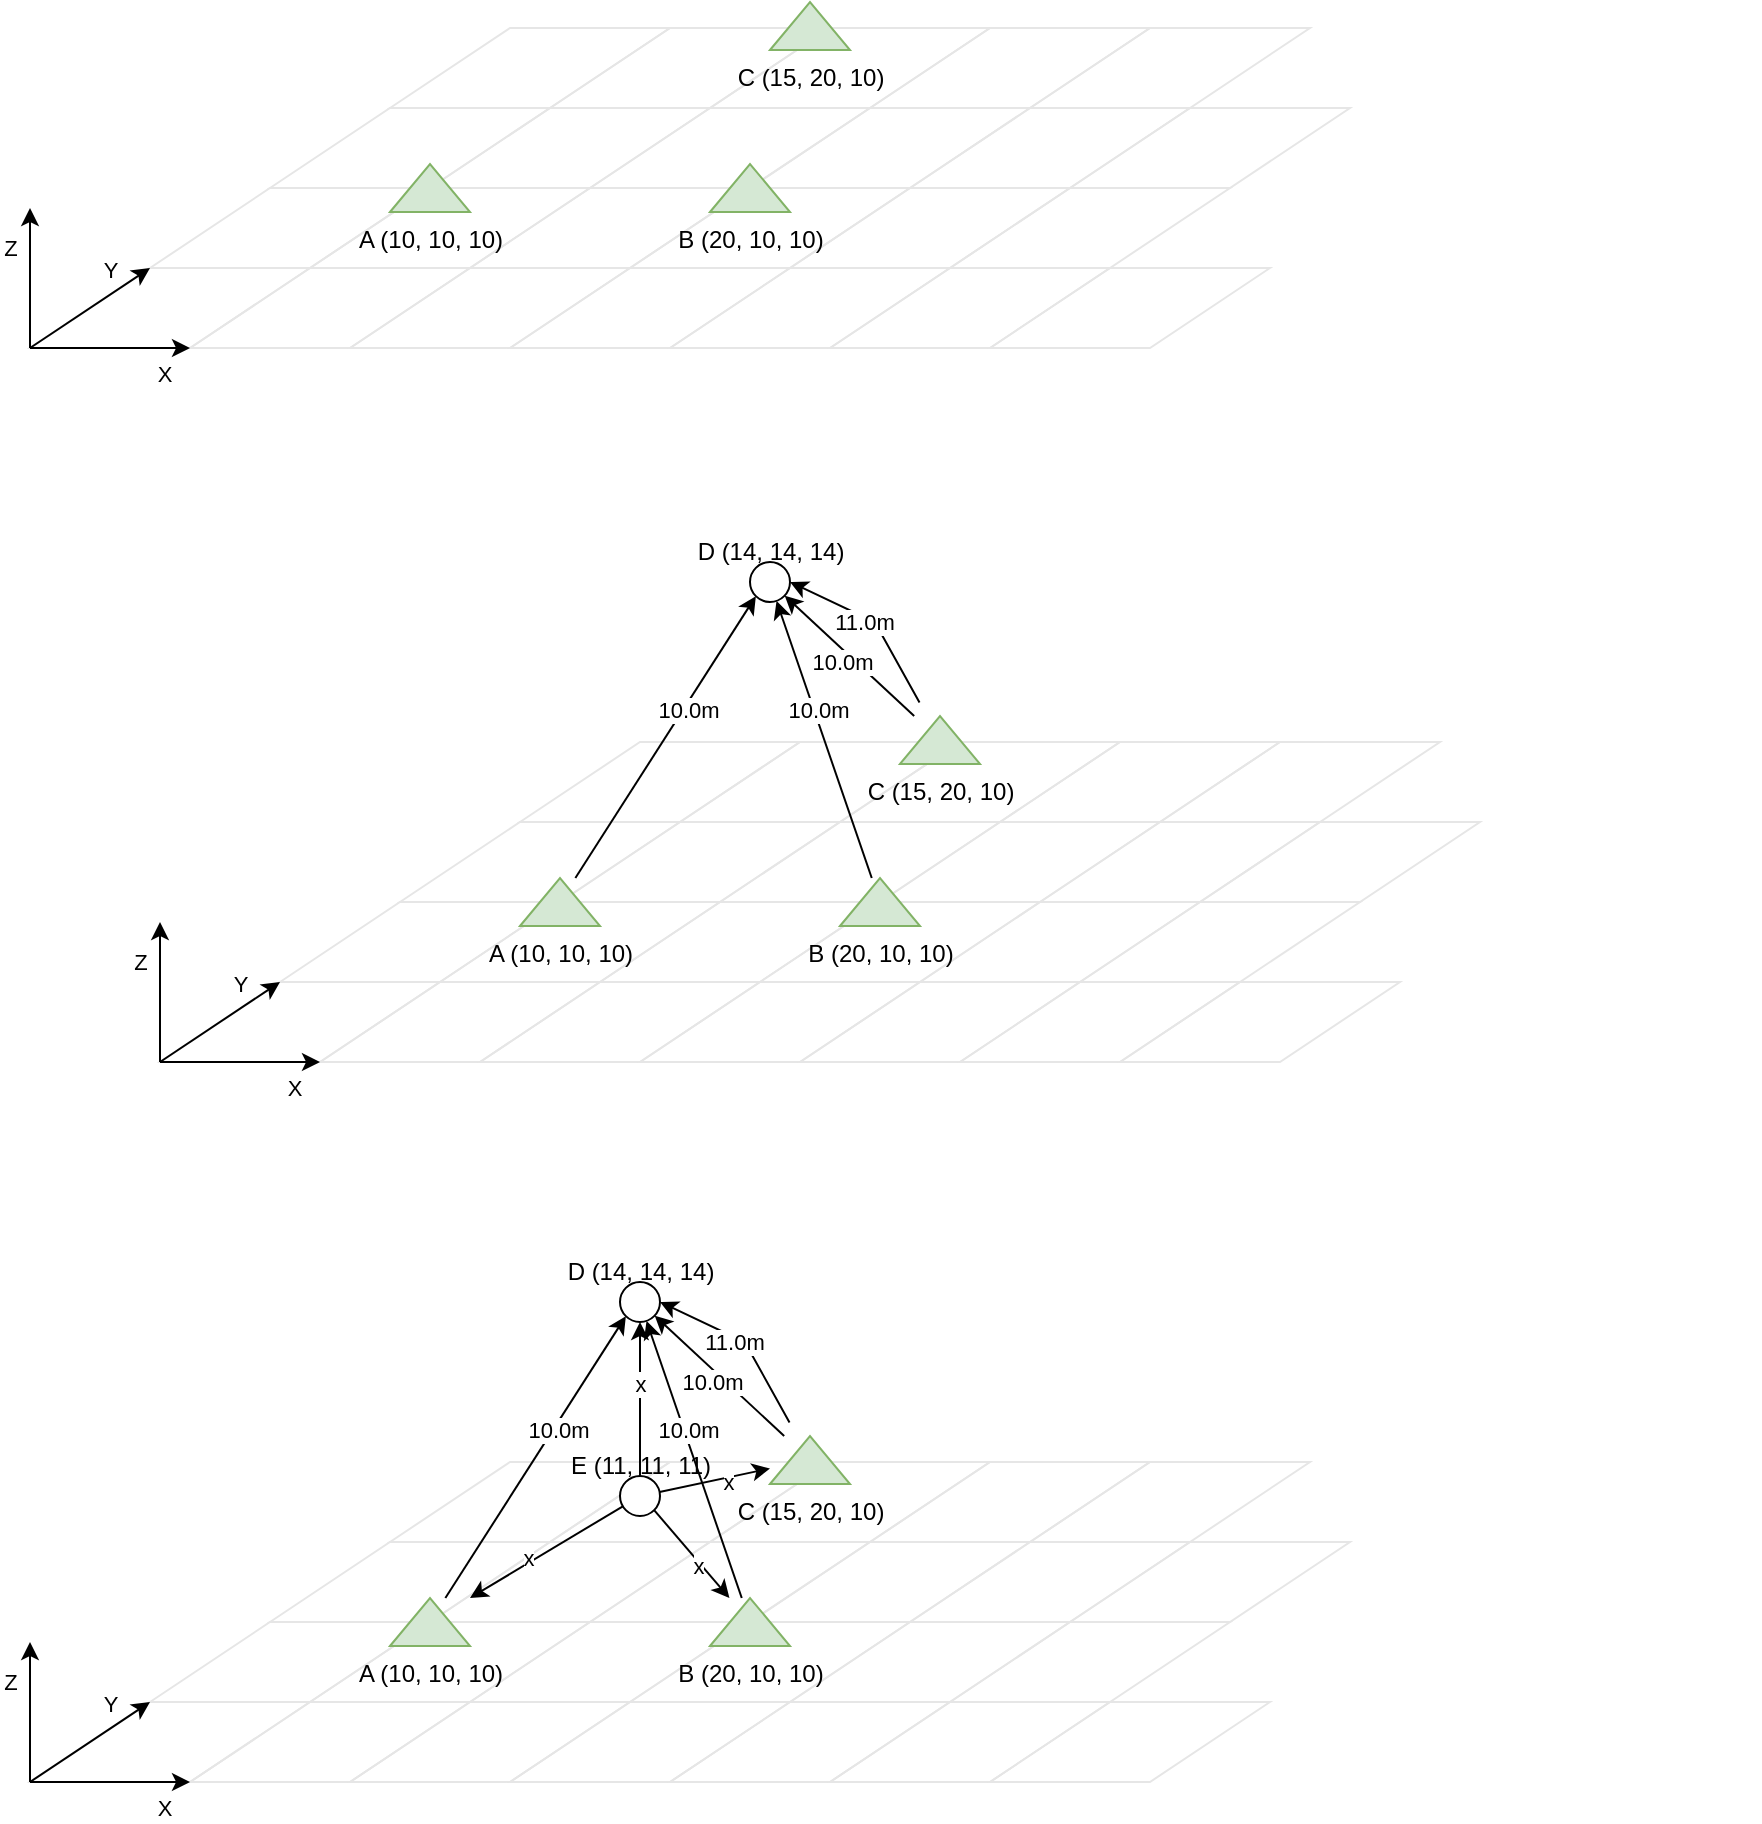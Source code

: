 <mxfile version="20.6.2" type="device"><diagram id="oV4Eg8bL1dfPIzEgOD39" name="Page-1"><mxGraphModel dx="982" dy="530" grid="1" gridSize="10" guides="1" tooltips="1" connect="1" arrows="1" fold="1" page="1" pageScale="1" pageWidth="850" pageHeight="1100" math="0" shadow="0"><root><mxCell id="0"/><mxCell id="1" parent="0"/><mxCell id="T6BEzKACwyYWCtlPvkoT-52" value="" style="group" parent="1" vertex="1" connectable="0"><mxGeometry x="80" y="480" width="880" height="160" as="geometry"/></mxCell><mxCell id="T6BEzKACwyYWCtlPvkoT-35" value="" style="shape=parallelogram;perimeter=parallelogramPerimeter;whiteSpace=wrap;html=1;fixedSize=1;size=60;fillColor=none;strokeColor=#E6E6E6;" parent="T6BEzKACwyYWCtlPvkoT-52" vertex="1"><mxGeometry x="300" y="80" width="140" height="40" as="geometry"/></mxCell><mxCell id="T6BEzKACwyYWCtlPvkoT-34" value="" style="shape=parallelogram;perimeter=parallelogramPerimeter;whiteSpace=wrap;html=1;fixedSize=1;size=60;fillColor=none;strokeColor=#E6E6E6;" parent="T6BEzKACwyYWCtlPvkoT-52" vertex="1"><mxGeometry x="220" y="80" width="140" height="40" as="geometry"/></mxCell><mxCell id="T6BEzKACwyYWCtlPvkoT-17" value="" style="shape=parallelogram;perimeter=parallelogramPerimeter;whiteSpace=wrap;html=1;fixedSize=1;size=60;fillColor=none;strokeColor=#E6E6E6;" parent="T6BEzKACwyYWCtlPvkoT-52" vertex="1"><mxGeometry x="200" y="40" width="140" height="40" as="geometry"/></mxCell><mxCell id="T6BEzKACwyYWCtlPvkoT-19" value="" style="shape=parallelogram;perimeter=parallelogramPerimeter;whiteSpace=wrap;html=1;fixedSize=1;size=60;fillColor=none;strokeColor=#E6E6E6;" parent="T6BEzKACwyYWCtlPvkoT-52" vertex="1"><mxGeometry x="260" width="140" height="40" as="geometry"/></mxCell><mxCell id="T6BEzKACwyYWCtlPvkoT-20" value="" style="shape=parallelogram;perimeter=parallelogramPerimeter;whiteSpace=wrap;html=1;fixedSize=1;size=60;fillColor=none;strokeColor=#E6E6E6;" parent="T6BEzKACwyYWCtlPvkoT-52" vertex="1"><mxGeometry x="280" y="40" width="140" height="40" as="geometry"/></mxCell><mxCell id="T6BEzKACwyYWCtlPvkoT-21" value="" style="shape=parallelogram;perimeter=parallelogramPerimeter;whiteSpace=wrap;html=1;fixedSize=1;size=60;fillColor=none;strokeColor=#E6E6E6;" parent="T6BEzKACwyYWCtlPvkoT-52" vertex="1"><mxGeometry x="360" y="40" width="140" height="40" as="geometry"/></mxCell><mxCell id="T6BEzKACwyYWCtlPvkoT-22" value="" style="shape=parallelogram;perimeter=parallelogramPerimeter;whiteSpace=wrap;html=1;fixedSize=1;size=60;fillColor=none;strokeColor=#E6E6E6;" parent="T6BEzKACwyYWCtlPvkoT-52" vertex="1"><mxGeometry x="340" width="140" height="40" as="geometry"/></mxCell><mxCell id="T6BEzKACwyYWCtlPvkoT-23" value="" style="shape=parallelogram;perimeter=parallelogramPerimeter;whiteSpace=wrap;html=1;fixedSize=1;size=60;fillColor=none;strokeColor=#E6E6E6;" parent="T6BEzKACwyYWCtlPvkoT-52" vertex="1"><mxGeometry x="420" width="140" height="40" as="geometry"/></mxCell><mxCell id="T6BEzKACwyYWCtlPvkoT-29" value="" style="shape=parallelogram;perimeter=parallelogramPerimeter;whiteSpace=wrap;html=1;fixedSize=1;size=60;fillColor=none;strokeColor=#E6E6E6;" parent="T6BEzKACwyYWCtlPvkoT-52" vertex="1"><mxGeometry x="80" y="120" width="140" height="40" as="geometry"/></mxCell><mxCell id="T6BEzKACwyYWCtlPvkoT-31" value="" style="shape=parallelogram;perimeter=parallelogramPerimeter;whiteSpace=wrap;html=1;fixedSize=1;size=60;fillColor=none;strokeColor=#E6E6E6;" parent="T6BEzKACwyYWCtlPvkoT-52" vertex="1"><mxGeometry x="140" y="80" width="140" height="40" as="geometry"/></mxCell><mxCell id="T6BEzKACwyYWCtlPvkoT-32" value="" style="shape=parallelogram;perimeter=parallelogramPerimeter;whiteSpace=wrap;html=1;fixedSize=1;size=60;fillColor=none;strokeColor=#E6E6E6;" parent="T6BEzKACwyYWCtlPvkoT-52" vertex="1"><mxGeometry x="160" y="120" width="140" height="40" as="geometry"/></mxCell><mxCell id="T6BEzKACwyYWCtlPvkoT-33" value="" style="shape=parallelogram;perimeter=parallelogramPerimeter;whiteSpace=wrap;html=1;fixedSize=1;size=60;fillColor=none;strokeColor=#E6E6E6;" parent="T6BEzKACwyYWCtlPvkoT-52" vertex="1"><mxGeometry x="240" y="120" width="140" height="40" as="geometry"/></mxCell><mxCell id="T6BEzKACwyYWCtlPvkoT-36" value="" style="shape=parallelogram;perimeter=parallelogramPerimeter;whiteSpace=wrap;html=1;fixedSize=1;size=60;fillColor=none;strokeColor=#E6E6E6;" parent="T6BEzKACwyYWCtlPvkoT-52" vertex="1"><mxGeometry x="440" y="40" width="140" height="40" as="geometry"/></mxCell><mxCell id="T6BEzKACwyYWCtlPvkoT-37" value="" style="shape=parallelogram;perimeter=parallelogramPerimeter;whiteSpace=wrap;html=1;fixedSize=1;size=60;fillColor=none;strokeColor=#E6E6E6;" parent="T6BEzKACwyYWCtlPvkoT-52" vertex="1"><mxGeometry x="520" y="40" width="140" height="40" as="geometry"/></mxCell><mxCell id="T6BEzKACwyYWCtlPvkoT-38" value="" style="shape=parallelogram;perimeter=parallelogramPerimeter;whiteSpace=wrap;html=1;fixedSize=1;size=60;fillColor=none;strokeColor=#E6E6E6;" parent="T6BEzKACwyYWCtlPvkoT-52" vertex="1"><mxGeometry x="500" width="140" height="40" as="geometry"/></mxCell><mxCell id="T6BEzKACwyYWCtlPvkoT-39" value="" style="shape=parallelogram;perimeter=parallelogramPerimeter;whiteSpace=wrap;html=1;fixedSize=1;size=60;fillColor=none;strokeColor=#E6E6E6;" parent="T6BEzKACwyYWCtlPvkoT-52" vertex="1"><mxGeometry x="580" width="140" height="40" as="geometry"/></mxCell><mxCell id="T6BEzKACwyYWCtlPvkoT-40" value="" style="shape=parallelogram;perimeter=parallelogramPerimeter;whiteSpace=wrap;html=1;fixedSize=1;size=60;fillColor=none;strokeColor=#E6E6E6;" parent="T6BEzKACwyYWCtlPvkoT-52" vertex="1"><mxGeometry x="600" y="40" width="140" height="40" as="geometry"/></mxCell><mxCell id="T6BEzKACwyYWCtlPvkoT-44" value="" style="shape=parallelogram;perimeter=parallelogramPerimeter;whiteSpace=wrap;html=1;fixedSize=1;size=60;fillColor=none;strokeColor=#E6E6E6;" parent="T6BEzKACwyYWCtlPvkoT-52" vertex="1"><mxGeometry x="320" y="120" width="140" height="40" as="geometry"/></mxCell><mxCell id="T6BEzKACwyYWCtlPvkoT-45" value="" style="shape=parallelogram;perimeter=parallelogramPerimeter;whiteSpace=wrap;html=1;fixedSize=1;size=60;fillColor=none;strokeColor=#E6E6E6;" parent="T6BEzKACwyYWCtlPvkoT-52" vertex="1"><mxGeometry x="400" y="120" width="140" height="40" as="geometry"/></mxCell><mxCell id="T6BEzKACwyYWCtlPvkoT-46" value="" style="shape=parallelogram;perimeter=parallelogramPerimeter;whiteSpace=wrap;html=1;fixedSize=1;size=60;fillColor=none;strokeColor=#E6E6E6;" parent="T6BEzKACwyYWCtlPvkoT-52" vertex="1"><mxGeometry x="380" y="80" width="140" height="40" as="geometry"/></mxCell><mxCell id="T6BEzKACwyYWCtlPvkoT-47" value="" style="shape=parallelogram;perimeter=parallelogramPerimeter;whiteSpace=wrap;html=1;fixedSize=1;size=60;fillColor=none;strokeColor=#E6E6E6;" parent="T6BEzKACwyYWCtlPvkoT-52" vertex="1"><mxGeometry x="460" y="80" width="140" height="40" as="geometry"/></mxCell><mxCell id="T6BEzKACwyYWCtlPvkoT-48" value="" style="shape=parallelogram;perimeter=parallelogramPerimeter;whiteSpace=wrap;html=1;fixedSize=1;size=60;fillColor=none;strokeColor=#E6E6E6;" parent="T6BEzKACwyYWCtlPvkoT-52" vertex="1"><mxGeometry x="480" y="120" width="140" height="40" as="geometry"/></mxCell><mxCell id="T6BEzKACwyYWCtlPvkoT-49" value="" style="shape=parallelogram;perimeter=parallelogramPerimeter;whiteSpace=wrap;html=1;fixedSize=1;size=60;fillColor=none;strokeColor=#E6E6E6;" parent="T6BEzKACwyYWCtlPvkoT-52" vertex="1"><mxGeometry x="560" y="120" width="140" height="40" as="geometry"/></mxCell><mxCell id="T6BEzKACwyYWCtlPvkoT-50" value="" style="shape=parallelogram;perimeter=parallelogramPerimeter;whiteSpace=wrap;html=1;fixedSize=1;size=60;fillColor=none;strokeColor=#E6E6E6;" parent="T6BEzKACwyYWCtlPvkoT-52" vertex="1"><mxGeometry x="540" y="80" width="140" height="40" as="geometry"/></mxCell><mxCell id="T6BEzKACwyYWCtlPvkoT-11" value="A (10, 10, 10)" style="verticalLabelPosition=bottom;verticalAlign=top;html=1;shape=mxgraph.basic.acute_triangle;dx=0.5;fillColor=#d5e8d4;strokeColor=#82b366;" parent="T6BEzKACwyYWCtlPvkoT-52" vertex="1"><mxGeometry x="260" y="68" width="40" height="24" as="geometry"/></mxCell><mxCell id="T6BEzKACwyYWCtlPvkoT-12" value="B (20, 10, 10)" style="verticalLabelPosition=bottom;verticalAlign=top;html=1;shape=mxgraph.basic.acute_triangle;dx=0.5;fillColor=#d5e8d4;strokeColor=#82b366;" parent="T6BEzKACwyYWCtlPvkoT-52" vertex="1"><mxGeometry x="420" y="68" width="40" height="24" as="geometry"/></mxCell><mxCell id="T6BEzKACwyYWCtlPvkoT-13" value="&lt;div&gt;C (15, 20, 10)&lt;/div&gt;" style="verticalLabelPosition=bottom;verticalAlign=top;html=1;shape=mxgraph.basic.acute_triangle;dx=0.5;fillColor=#d5e8d4;strokeColor=#82b366;" parent="T6BEzKACwyYWCtlPvkoT-52" vertex="1"><mxGeometry x="450" y="-13" width="40" height="24" as="geometry"/></mxCell><mxCell id="T6BEzKACwyYWCtlPvkoT-55" value="" style="group" parent="1" vertex="1" connectable="0"><mxGeometry x="160" y="570" width="80" height="70" as="geometry"/></mxCell><mxCell id="T6BEzKACwyYWCtlPvkoT-4" value="" style="endArrow=classic;html=1;rounded=0;" parent="T6BEzKACwyYWCtlPvkoT-55" edge="1"><mxGeometry width="50" height="50" relative="1" as="geometry"><mxPoint y="70" as="sourcePoint"/><mxPoint x="80" y="70" as="targetPoint"/></mxGeometry></mxCell><mxCell id="T6BEzKACwyYWCtlPvkoT-7" value="X" style="edgeLabel;html=1;align=center;verticalAlign=middle;resizable=0;points=[];" parent="T6BEzKACwyYWCtlPvkoT-4" vertex="1" connectable="0"><mxGeometry x="0.679" y="-1" relative="1" as="geometry"><mxPoint y="12" as="offset"/></mxGeometry></mxCell><mxCell id="T6BEzKACwyYWCtlPvkoT-5" value="" style="endArrow=classic;html=1;rounded=0;" parent="T6BEzKACwyYWCtlPvkoT-55" edge="1"><mxGeometry width="50" height="50" relative="1" as="geometry"><mxPoint y="70" as="sourcePoint"/><mxPoint x="60" y="30" as="targetPoint"/></mxGeometry></mxCell><mxCell id="T6BEzKACwyYWCtlPvkoT-8" value="Y" style="edgeLabel;html=1;align=center;verticalAlign=middle;resizable=0;points=[];" parent="T6BEzKACwyYWCtlPvkoT-5" vertex="1" connectable="0"><mxGeometry x="0.618" y="-1" relative="1" as="geometry"><mxPoint x="-9" y="-8" as="offset"/></mxGeometry></mxCell><mxCell id="T6BEzKACwyYWCtlPvkoT-6" value="" style="endArrow=classic;html=1;rounded=0;" parent="T6BEzKACwyYWCtlPvkoT-55" edge="1"><mxGeometry width="50" height="50" relative="1" as="geometry"><mxPoint y="70" as="sourcePoint"/><mxPoint as="targetPoint"/></mxGeometry></mxCell><mxCell id="T6BEzKACwyYWCtlPvkoT-9" value="Z" style="edgeLabel;html=1;align=center;verticalAlign=middle;resizable=0;points=[];" parent="T6BEzKACwyYWCtlPvkoT-6" vertex="1" connectable="0"><mxGeometry x="0.775" y="-3" relative="1" as="geometry"><mxPoint x="-13" y="12" as="offset"/></mxGeometry></mxCell><mxCell id="Ps83ISOcfM-TvcYgNrYj-35" value="" style="shape=parallelogram;perimeter=parallelogramPerimeter;whiteSpace=wrap;html=1;fixedSize=1;size=60;fillColor=none;strokeColor=#E6E6E6;" vertex="1" parent="1"><mxGeometry x="315" y="203" width="140" height="40" as="geometry"/></mxCell><mxCell id="Ps83ISOcfM-TvcYgNrYj-36" value="" style="shape=parallelogram;perimeter=parallelogramPerimeter;whiteSpace=wrap;html=1;fixedSize=1;size=60;fillColor=none;strokeColor=#E6E6E6;" vertex="1" parent="1"><mxGeometry x="235" y="203" width="140" height="40" as="geometry"/></mxCell><mxCell id="Ps83ISOcfM-TvcYgNrYj-37" value="" style="shape=parallelogram;perimeter=parallelogramPerimeter;whiteSpace=wrap;html=1;fixedSize=1;size=60;fillColor=none;strokeColor=#E6E6E6;" vertex="1" parent="1"><mxGeometry x="215" y="163" width="140" height="40" as="geometry"/></mxCell><mxCell id="Ps83ISOcfM-TvcYgNrYj-38" value="" style="shape=parallelogram;perimeter=parallelogramPerimeter;whiteSpace=wrap;html=1;fixedSize=1;size=60;fillColor=none;strokeColor=#E6E6E6;" vertex="1" parent="1"><mxGeometry x="275" y="123" width="140" height="40" as="geometry"/></mxCell><mxCell id="Ps83ISOcfM-TvcYgNrYj-39" value="" style="shape=parallelogram;perimeter=parallelogramPerimeter;whiteSpace=wrap;html=1;fixedSize=1;size=60;fillColor=none;strokeColor=#E6E6E6;" vertex="1" parent="1"><mxGeometry x="295" y="163" width="140" height="40" as="geometry"/></mxCell><mxCell id="Ps83ISOcfM-TvcYgNrYj-40" value="" style="shape=parallelogram;perimeter=parallelogramPerimeter;whiteSpace=wrap;html=1;fixedSize=1;size=60;fillColor=none;strokeColor=#E6E6E6;" vertex="1" parent="1"><mxGeometry x="375" y="163" width="140" height="40" as="geometry"/></mxCell><mxCell id="Ps83ISOcfM-TvcYgNrYj-41" value="" style="shape=parallelogram;perimeter=parallelogramPerimeter;whiteSpace=wrap;html=1;fixedSize=1;size=60;fillColor=none;strokeColor=#E6E6E6;" vertex="1" parent="1"><mxGeometry x="355" y="123" width="140" height="40" as="geometry"/></mxCell><mxCell id="Ps83ISOcfM-TvcYgNrYj-42" value="" style="shape=parallelogram;perimeter=parallelogramPerimeter;whiteSpace=wrap;html=1;fixedSize=1;size=60;fillColor=none;strokeColor=#E6E6E6;" vertex="1" parent="1"><mxGeometry x="435" y="123" width="140" height="40" as="geometry"/></mxCell><mxCell id="Ps83ISOcfM-TvcYgNrYj-43" value="" style="shape=parallelogram;perimeter=parallelogramPerimeter;whiteSpace=wrap;html=1;fixedSize=1;size=60;fillColor=none;strokeColor=#E6E6E6;" vertex="1" parent="1"><mxGeometry x="95" y="243" width="140" height="40" as="geometry"/></mxCell><mxCell id="Ps83ISOcfM-TvcYgNrYj-44" value="" style="shape=parallelogram;perimeter=parallelogramPerimeter;whiteSpace=wrap;html=1;fixedSize=1;size=60;fillColor=none;strokeColor=#E6E6E6;" vertex="1" parent="1"><mxGeometry x="155" y="203" width="140" height="40" as="geometry"/></mxCell><mxCell id="Ps83ISOcfM-TvcYgNrYj-45" value="" style="shape=parallelogram;perimeter=parallelogramPerimeter;whiteSpace=wrap;html=1;fixedSize=1;size=60;fillColor=none;strokeColor=#E6E6E6;" vertex="1" parent="1"><mxGeometry x="175" y="243" width="140" height="40" as="geometry"/></mxCell><mxCell id="Ps83ISOcfM-TvcYgNrYj-46" value="" style="shape=parallelogram;perimeter=parallelogramPerimeter;whiteSpace=wrap;html=1;fixedSize=1;size=60;fillColor=none;strokeColor=#E6E6E6;" vertex="1" parent="1"><mxGeometry x="255" y="243" width="140" height="40" as="geometry"/></mxCell><mxCell id="Ps83ISOcfM-TvcYgNrYj-47" value="" style="shape=parallelogram;perimeter=parallelogramPerimeter;whiteSpace=wrap;html=1;fixedSize=1;size=60;fillColor=none;strokeColor=#E6E6E6;" vertex="1" parent="1"><mxGeometry x="455" y="163" width="140" height="40" as="geometry"/></mxCell><mxCell id="Ps83ISOcfM-TvcYgNrYj-48" value="" style="shape=parallelogram;perimeter=parallelogramPerimeter;whiteSpace=wrap;html=1;fixedSize=1;size=60;fillColor=none;strokeColor=#E6E6E6;" vertex="1" parent="1"><mxGeometry x="535" y="163" width="140" height="40" as="geometry"/></mxCell><mxCell id="Ps83ISOcfM-TvcYgNrYj-49" value="" style="shape=parallelogram;perimeter=parallelogramPerimeter;whiteSpace=wrap;html=1;fixedSize=1;size=60;fillColor=none;strokeColor=#E6E6E6;" vertex="1" parent="1"><mxGeometry x="515" y="123" width="140" height="40" as="geometry"/></mxCell><mxCell id="Ps83ISOcfM-TvcYgNrYj-50" value="" style="shape=parallelogram;perimeter=parallelogramPerimeter;whiteSpace=wrap;html=1;fixedSize=1;size=60;fillColor=none;strokeColor=#E6E6E6;" vertex="1" parent="1"><mxGeometry x="595" y="123" width="140" height="40" as="geometry"/></mxCell><mxCell id="Ps83ISOcfM-TvcYgNrYj-51" value="" style="shape=parallelogram;perimeter=parallelogramPerimeter;whiteSpace=wrap;html=1;fixedSize=1;size=60;fillColor=none;strokeColor=#E6E6E6;" vertex="1" parent="1"><mxGeometry x="615" y="163" width="140" height="40" as="geometry"/></mxCell><mxCell id="Ps83ISOcfM-TvcYgNrYj-52" value="" style="shape=parallelogram;perimeter=parallelogramPerimeter;whiteSpace=wrap;html=1;fixedSize=1;size=60;fillColor=none;strokeColor=#E6E6E6;" vertex="1" parent="1"><mxGeometry x="335" y="243" width="140" height="40" as="geometry"/></mxCell><mxCell id="Ps83ISOcfM-TvcYgNrYj-53" value="" style="shape=parallelogram;perimeter=parallelogramPerimeter;whiteSpace=wrap;html=1;fixedSize=1;size=60;fillColor=none;strokeColor=#E6E6E6;" vertex="1" parent="1"><mxGeometry x="415" y="243" width="140" height="40" as="geometry"/></mxCell><mxCell id="Ps83ISOcfM-TvcYgNrYj-54" value="" style="shape=parallelogram;perimeter=parallelogramPerimeter;whiteSpace=wrap;html=1;fixedSize=1;size=60;fillColor=none;strokeColor=#E6E6E6;" vertex="1" parent="1"><mxGeometry x="395" y="203" width="140" height="40" as="geometry"/></mxCell><mxCell id="Ps83ISOcfM-TvcYgNrYj-55" value="" style="shape=parallelogram;perimeter=parallelogramPerimeter;whiteSpace=wrap;html=1;fixedSize=1;size=60;fillColor=none;strokeColor=#E6E6E6;" vertex="1" parent="1"><mxGeometry x="475" y="203" width="140" height="40" as="geometry"/></mxCell><mxCell id="Ps83ISOcfM-TvcYgNrYj-56" value="" style="shape=parallelogram;perimeter=parallelogramPerimeter;whiteSpace=wrap;html=1;fixedSize=1;size=60;fillColor=none;strokeColor=#E6E6E6;" vertex="1" parent="1"><mxGeometry x="495" y="243" width="140" height="40" as="geometry"/></mxCell><mxCell id="Ps83ISOcfM-TvcYgNrYj-57" value="" style="shape=parallelogram;perimeter=parallelogramPerimeter;whiteSpace=wrap;html=1;fixedSize=1;size=60;fillColor=none;strokeColor=#E6E6E6;" vertex="1" parent="1"><mxGeometry x="575" y="243" width="140" height="40" as="geometry"/></mxCell><mxCell id="Ps83ISOcfM-TvcYgNrYj-58" value="" style="shape=parallelogram;perimeter=parallelogramPerimeter;whiteSpace=wrap;html=1;fixedSize=1;size=60;fillColor=none;strokeColor=#E6E6E6;" vertex="1" parent="1"><mxGeometry x="555" y="203" width="140" height="40" as="geometry"/></mxCell><mxCell id="Ps83ISOcfM-TvcYgNrYj-59" value="A (10, 10, 10)" style="verticalLabelPosition=bottom;verticalAlign=top;html=1;shape=mxgraph.basic.acute_triangle;dx=0.5;fillColor=#d5e8d4;strokeColor=#82b366;" vertex="1" parent="1"><mxGeometry x="275" y="191" width="40" height="24" as="geometry"/></mxCell><mxCell id="Ps83ISOcfM-TvcYgNrYj-60" value="B (20, 10, 10)" style="verticalLabelPosition=bottom;verticalAlign=top;html=1;shape=mxgraph.basic.acute_triangle;dx=0.5;fillColor=#d5e8d4;strokeColor=#82b366;" vertex="1" parent="1"><mxGeometry x="435" y="191" width="40" height="24" as="geometry"/></mxCell><mxCell id="Ps83ISOcfM-TvcYgNrYj-61" value="&lt;div&gt;C (15, 20, 10)&lt;/div&gt;" style="verticalLabelPosition=bottom;verticalAlign=top;html=1;shape=mxgraph.basic.acute_triangle;dx=0.5;fillColor=#d5e8d4;strokeColor=#82b366;" vertex="1" parent="1"><mxGeometry x="465" y="110" width="40" height="24" as="geometry"/></mxCell><mxCell id="Ps83ISOcfM-TvcYgNrYj-62" value="" style="group" vertex="1" connectable="0" parent="1"><mxGeometry x="95" y="213" width="80" height="70" as="geometry"/></mxCell><mxCell id="Ps83ISOcfM-TvcYgNrYj-63" value="" style="endArrow=classic;html=1;rounded=0;" edge="1" parent="Ps83ISOcfM-TvcYgNrYj-62"><mxGeometry width="50" height="50" relative="1" as="geometry"><mxPoint y="70" as="sourcePoint"/><mxPoint x="80" y="70" as="targetPoint"/></mxGeometry></mxCell><mxCell id="Ps83ISOcfM-TvcYgNrYj-64" value="X" style="edgeLabel;html=1;align=center;verticalAlign=middle;resizable=0;points=[];" vertex="1" connectable="0" parent="Ps83ISOcfM-TvcYgNrYj-63"><mxGeometry x="0.679" y="-1" relative="1" as="geometry"><mxPoint y="12" as="offset"/></mxGeometry></mxCell><mxCell id="Ps83ISOcfM-TvcYgNrYj-65" value="" style="endArrow=classic;html=1;rounded=0;" edge="1" parent="Ps83ISOcfM-TvcYgNrYj-62"><mxGeometry width="50" height="50" relative="1" as="geometry"><mxPoint y="70" as="sourcePoint"/><mxPoint x="60" y="30" as="targetPoint"/></mxGeometry></mxCell><mxCell id="Ps83ISOcfM-TvcYgNrYj-66" value="Y" style="edgeLabel;html=1;align=center;verticalAlign=middle;resizable=0;points=[];" vertex="1" connectable="0" parent="Ps83ISOcfM-TvcYgNrYj-65"><mxGeometry x="0.618" y="-1" relative="1" as="geometry"><mxPoint x="-9" y="-8" as="offset"/></mxGeometry></mxCell><mxCell id="Ps83ISOcfM-TvcYgNrYj-67" value="" style="endArrow=classic;html=1;rounded=0;" edge="1" parent="Ps83ISOcfM-TvcYgNrYj-62"><mxGeometry width="50" height="50" relative="1" as="geometry"><mxPoint y="70" as="sourcePoint"/><mxPoint as="targetPoint"/></mxGeometry></mxCell><mxCell id="Ps83ISOcfM-TvcYgNrYj-68" value="Z" style="edgeLabel;html=1;align=center;verticalAlign=middle;resizable=0;points=[];" vertex="1" connectable="0" parent="Ps83ISOcfM-TvcYgNrYj-67"><mxGeometry x="0.775" y="-3" relative="1" as="geometry"><mxPoint x="-13" y="12" as="offset"/></mxGeometry></mxCell><mxCell id="Ps83ISOcfM-TvcYgNrYj-69" value="" style="ellipse;whiteSpace=wrap;html=1;aspect=fixed;" vertex="1" parent="1"><mxGeometry x="455" y="390" width="20" height="20" as="geometry"/></mxCell><mxCell id="Ps83ISOcfM-TvcYgNrYj-70" value="" style="endArrow=classic;html=1;rounded=0;entryX=0;entryY=1;entryDx=0;entryDy=0;" edge="1" parent="1" source="T6BEzKACwyYWCtlPvkoT-11" target="Ps83ISOcfM-TvcYgNrYj-69"><mxGeometry width="50" height="50" relative="1" as="geometry"><mxPoint x="850" y="590" as="sourcePoint"/><mxPoint x="900" y="540" as="targetPoint"/></mxGeometry></mxCell><mxCell id="Ps83ISOcfM-TvcYgNrYj-72" value="10.0m" style="edgeLabel;html=1;align=center;verticalAlign=middle;resizable=0;points=[];" vertex="1" connectable="0" parent="Ps83ISOcfM-TvcYgNrYj-70"><mxGeometry x="0.211" y="-2" relative="1" as="geometry"><mxPoint as="offset"/></mxGeometry></mxCell><mxCell id="Ps83ISOcfM-TvcYgNrYj-71" value="D (14, 14, 14)" style="text;html=1;align=center;verticalAlign=middle;resizable=0;points=[];autosize=1;strokeColor=none;fillColor=none;" vertex="1" parent="1"><mxGeometry x="415" y="370" width="100" height="30" as="geometry"/></mxCell><mxCell id="Ps83ISOcfM-TvcYgNrYj-73" value="" style="endArrow=classic;html=1;rounded=0;" edge="1" parent="1" source="T6BEzKACwyYWCtlPvkoT-12" target="Ps83ISOcfM-TvcYgNrYj-69"><mxGeometry width="50" height="50" relative="1" as="geometry"><mxPoint x="404.754" y="558" as="sourcePoint"/><mxPoint x="494.999" y="417.071" as="targetPoint"/></mxGeometry></mxCell><mxCell id="Ps83ISOcfM-TvcYgNrYj-74" value="10.0m" style="edgeLabel;html=1;align=center;verticalAlign=middle;resizable=0;points=[];" vertex="1" connectable="0" parent="Ps83ISOcfM-TvcYgNrYj-73"><mxGeometry x="0.211" y="-2" relative="1" as="geometry"><mxPoint as="offset"/></mxGeometry></mxCell><mxCell id="Ps83ISOcfM-TvcYgNrYj-75" value="" style="endArrow=classic;html=1;rounded=0;" edge="1" parent="1" source="T6BEzKACwyYWCtlPvkoT-13" target="Ps83ISOcfM-TvcYgNrYj-69"><mxGeometry width="50" height="50" relative="1" as="geometry"><mxPoint x="465.004" y="530.93" as="sourcePoint"/><mxPoint x="555.249" y="390.001" as="targetPoint"/></mxGeometry></mxCell><mxCell id="Ps83ISOcfM-TvcYgNrYj-76" value="10.0m" style="edgeLabel;html=1;align=center;verticalAlign=middle;resizable=0;points=[];" vertex="1" connectable="0" parent="Ps83ISOcfM-TvcYgNrYj-75"><mxGeometry x="0.211" y="-2" relative="1" as="geometry"><mxPoint x="1" y="11" as="offset"/></mxGeometry></mxCell><mxCell id="Ps83ISOcfM-TvcYgNrYj-77" value="" style="shape=parallelogram;perimeter=parallelogramPerimeter;whiteSpace=wrap;html=1;fixedSize=1;size=60;fillColor=none;strokeColor=#E6E6E6;" vertex="1" parent="1"><mxGeometry x="315" y="920" width="140" height="40" as="geometry"/></mxCell><mxCell id="Ps83ISOcfM-TvcYgNrYj-78" value="" style="shape=parallelogram;perimeter=parallelogramPerimeter;whiteSpace=wrap;html=1;fixedSize=1;size=60;fillColor=none;strokeColor=#E6E6E6;" vertex="1" parent="1"><mxGeometry x="235" y="920" width="140" height="40" as="geometry"/></mxCell><mxCell id="Ps83ISOcfM-TvcYgNrYj-79" value="" style="shape=parallelogram;perimeter=parallelogramPerimeter;whiteSpace=wrap;html=1;fixedSize=1;size=60;fillColor=none;strokeColor=#E6E6E6;" vertex="1" parent="1"><mxGeometry x="215" y="880" width="140" height="40" as="geometry"/></mxCell><mxCell id="Ps83ISOcfM-TvcYgNrYj-80" value="" style="shape=parallelogram;perimeter=parallelogramPerimeter;whiteSpace=wrap;html=1;fixedSize=1;size=60;fillColor=none;strokeColor=#E6E6E6;" vertex="1" parent="1"><mxGeometry x="275" y="840" width="140" height="40" as="geometry"/></mxCell><mxCell id="Ps83ISOcfM-TvcYgNrYj-81" value="" style="shape=parallelogram;perimeter=parallelogramPerimeter;whiteSpace=wrap;html=1;fixedSize=1;size=60;fillColor=none;strokeColor=#E6E6E6;" vertex="1" parent="1"><mxGeometry x="295" y="880" width="140" height="40" as="geometry"/></mxCell><mxCell id="Ps83ISOcfM-TvcYgNrYj-82" value="" style="shape=parallelogram;perimeter=parallelogramPerimeter;whiteSpace=wrap;html=1;fixedSize=1;size=60;fillColor=none;strokeColor=#E6E6E6;" vertex="1" parent="1"><mxGeometry x="375" y="880" width="140" height="40" as="geometry"/></mxCell><mxCell id="Ps83ISOcfM-TvcYgNrYj-83" value="" style="shape=parallelogram;perimeter=parallelogramPerimeter;whiteSpace=wrap;html=1;fixedSize=1;size=60;fillColor=none;strokeColor=#E6E6E6;" vertex="1" parent="1"><mxGeometry x="355" y="840" width="140" height="40" as="geometry"/></mxCell><mxCell id="Ps83ISOcfM-TvcYgNrYj-84" value="" style="shape=parallelogram;perimeter=parallelogramPerimeter;whiteSpace=wrap;html=1;fixedSize=1;size=60;fillColor=none;strokeColor=#E6E6E6;" vertex="1" parent="1"><mxGeometry x="435" y="840" width="140" height="40" as="geometry"/></mxCell><mxCell id="Ps83ISOcfM-TvcYgNrYj-85" value="" style="shape=parallelogram;perimeter=parallelogramPerimeter;whiteSpace=wrap;html=1;fixedSize=1;size=60;fillColor=none;strokeColor=#E6E6E6;" vertex="1" parent="1"><mxGeometry x="95" y="960" width="140" height="40" as="geometry"/></mxCell><mxCell id="Ps83ISOcfM-TvcYgNrYj-86" value="" style="shape=parallelogram;perimeter=parallelogramPerimeter;whiteSpace=wrap;html=1;fixedSize=1;size=60;fillColor=none;strokeColor=#E6E6E6;" vertex="1" parent="1"><mxGeometry x="155" y="920" width="140" height="40" as="geometry"/></mxCell><mxCell id="Ps83ISOcfM-TvcYgNrYj-87" value="" style="shape=parallelogram;perimeter=parallelogramPerimeter;whiteSpace=wrap;html=1;fixedSize=1;size=60;fillColor=none;strokeColor=#E6E6E6;" vertex="1" parent="1"><mxGeometry x="175" y="960" width="140" height="40" as="geometry"/></mxCell><mxCell id="Ps83ISOcfM-TvcYgNrYj-88" value="" style="shape=parallelogram;perimeter=parallelogramPerimeter;whiteSpace=wrap;html=1;fixedSize=1;size=60;fillColor=none;strokeColor=#E6E6E6;" vertex="1" parent="1"><mxGeometry x="255" y="960" width="140" height="40" as="geometry"/></mxCell><mxCell id="Ps83ISOcfM-TvcYgNrYj-89" value="" style="shape=parallelogram;perimeter=parallelogramPerimeter;whiteSpace=wrap;html=1;fixedSize=1;size=60;fillColor=none;strokeColor=#E6E6E6;" vertex="1" parent="1"><mxGeometry x="455" y="880" width="140" height="40" as="geometry"/></mxCell><mxCell id="Ps83ISOcfM-TvcYgNrYj-90" value="" style="shape=parallelogram;perimeter=parallelogramPerimeter;whiteSpace=wrap;html=1;fixedSize=1;size=60;fillColor=none;strokeColor=#E6E6E6;" vertex="1" parent="1"><mxGeometry x="535" y="880" width="140" height="40" as="geometry"/></mxCell><mxCell id="Ps83ISOcfM-TvcYgNrYj-91" value="" style="shape=parallelogram;perimeter=parallelogramPerimeter;whiteSpace=wrap;html=1;fixedSize=1;size=60;fillColor=none;strokeColor=#E6E6E6;" vertex="1" parent="1"><mxGeometry x="515" y="840" width="140" height="40" as="geometry"/></mxCell><mxCell id="Ps83ISOcfM-TvcYgNrYj-92" value="" style="shape=parallelogram;perimeter=parallelogramPerimeter;whiteSpace=wrap;html=1;fixedSize=1;size=60;fillColor=none;strokeColor=#E6E6E6;" vertex="1" parent="1"><mxGeometry x="595" y="840" width="140" height="40" as="geometry"/></mxCell><mxCell id="Ps83ISOcfM-TvcYgNrYj-93" value="" style="shape=parallelogram;perimeter=parallelogramPerimeter;whiteSpace=wrap;html=1;fixedSize=1;size=60;fillColor=none;strokeColor=#E6E6E6;" vertex="1" parent="1"><mxGeometry x="615" y="880" width="140" height="40" as="geometry"/></mxCell><mxCell id="Ps83ISOcfM-TvcYgNrYj-94" value="" style="shape=parallelogram;perimeter=parallelogramPerimeter;whiteSpace=wrap;html=1;fixedSize=1;size=60;fillColor=none;strokeColor=#E6E6E6;" vertex="1" parent="1"><mxGeometry x="335" y="960" width="140" height="40" as="geometry"/></mxCell><mxCell id="Ps83ISOcfM-TvcYgNrYj-95" value="" style="shape=parallelogram;perimeter=parallelogramPerimeter;whiteSpace=wrap;html=1;fixedSize=1;size=60;fillColor=none;strokeColor=#E6E6E6;" vertex="1" parent="1"><mxGeometry x="415" y="960" width="140" height="40" as="geometry"/></mxCell><mxCell id="Ps83ISOcfM-TvcYgNrYj-96" value="" style="shape=parallelogram;perimeter=parallelogramPerimeter;whiteSpace=wrap;html=1;fixedSize=1;size=60;fillColor=none;strokeColor=#E6E6E6;" vertex="1" parent="1"><mxGeometry x="395" y="920" width="140" height="40" as="geometry"/></mxCell><mxCell id="Ps83ISOcfM-TvcYgNrYj-97" value="" style="shape=parallelogram;perimeter=parallelogramPerimeter;whiteSpace=wrap;html=1;fixedSize=1;size=60;fillColor=none;strokeColor=#E6E6E6;" vertex="1" parent="1"><mxGeometry x="475" y="920" width="140" height="40" as="geometry"/></mxCell><mxCell id="Ps83ISOcfM-TvcYgNrYj-98" value="" style="shape=parallelogram;perimeter=parallelogramPerimeter;whiteSpace=wrap;html=1;fixedSize=1;size=60;fillColor=none;strokeColor=#E6E6E6;" vertex="1" parent="1"><mxGeometry x="495" y="960" width="140" height="40" as="geometry"/></mxCell><mxCell id="Ps83ISOcfM-TvcYgNrYj-99" value="" style="shape=parallelogram;perimeter=parallelogramPerimeter;whiteSpace=wrap;html=1;fixedSize=1;size=60;fillColor=none;strokeColor=#E6E6E6;" vertex="1" parent="1"><mxGeometry x="575" y="960" width="140" height="40" as="geometry"/></mxCell><mxCell id="Ps83ISOcfM-TvcYgNrYj-100" value="" style="shape=parallelogram;perimeter=parallelogramPerimeter;whiteSpace=wrap;html=1;fixedSize=1;size=60;fillColor=none;strokeColor=#E6E6E6;" vertex="1" parent="1"><mxGeometry x="555" y="920" width="140" height="40" as="geometry"/></mxCell><mxCell id="Ps83ISOcfM-TvcYgNrYj-101" value="A (10, 10, 10)" style="verticalLabelPosition=bottom;verticalAlign=top;html=1;shape=mxgraph.basic.acute_triangle;dx=0.5;fillColor=#d5e8d4;strokeColor=#82b366;" vertex="1" parent="1"><mxGeometry x="275" y="908" width="40" height="24" as="geometry"/></mxCell><mxCell id="Ps83ISOcfM-TvcYgNrYj-102" value="B (20, 10, 10)" style="verticalLabelPosition=bottom;verticalAlign=top;html=1;shape=mxgraph.basic.acute_triangle;dx=0.5;fillColor=#d5e8d4;strokeColor=#82b366;" vertex="1" parent="1"><mxGeometry x="435" y="908" width="40" height="24" as="geometry"/></mxCell><mxCell id="Ps83ISOcfM-TvcYgNrYj-103" value="&lt;div&gt;C (15, 20, 10)&lt;/div&gt;" style="verticalLabelPosition=bottom;verticalAlign=top;html=1;shape=mxgraph.basic.acute_triangle;dx=0.5;fillColor=#d5e8d4;strokeColor=#82b366;" vertex="1" parent="1"><mxGeometry x="465" y="827" width="40" height="24" as="geometry"/></mxCell><mxCell id="Ps83ISOcfM-TvcYgNrYj-104" value="" style="group" vertex="1" connectable="0" parent="1"><mxGeometry x="95" y="930" width="80" height="70" as="geometry"/></mxCell><mxCell id="Ps83ISOcfM-TvcYgNrYj-105" value="" style="endArrow=classic;html=1;rounded=0;" edge="1" parent="Ps83ISOcfM-TvcYgNrYj-104"><mxGeometry width="50" height="50" relative="1" as="geometry"><mxPoint y="70" as="sourcePoint"/><mxPoint x="80" y="70" as="targetPoint"/></mxGeometry></mxCell><mxCell id="Ps83ISOcfM-TvcYgNrYj-106" value="X" style="edgeLabel;html=1;align=center;verticalAlign=middle;resizable=0;points=[];" vertex="1" connectable="0" parent="Ps83ISOcfM-TvcYgNrYj-105"><mxGeometry x="0.679" y="-1" relative="1" as="geometry"><mxPoint y="12" as="offset"/></mxGeometry></mxCell><mxCell id="Ps83ISOcfM-TvcYgNrYj-107" value="" style="endArrow=classic;html=1;rounded=0;" edge="1" parent="Ps83ISOcfM-TvcYgNrYj-104"><mxGeometry width="50" height="50" relative="1" as="geometry"><mxPoint y="70" as="sourcePoint"/><mxPoint x="60" y="30" as="targetPoint"/></mxGeometry></mxCell><mxCell id="Ps83ISOcfM-TvcYgNrYj-108" value="Y" style="edgeLabel;html=1;align=center;verticalAlign=middle;resizable=0;points=[];" vertex="1" connectable="0" parent="Ps83ISOcfM-TvcYgNrYj-107"><mxGeometry x="0.618" y="-1" relative="1" as="geometry"><mxPoint x="-9" y="-8" as="offset"/></mxGeometry></mxCell><mxCell id="Ps83ISOcfM-TvcYgNrYj-109" value="" style="endArrow=classic;html=1;rounded=0;" edge="1" parent="Ps83ISOcfM-TvcYgNrYj-104"><mxGeometry width="50" height="50" relative="1" as="geometry"><mxPoint y="70" as="sourcePoint"/><mxPoint as="targetPoint"/></mxGeometry></mxCell><mxCell id="Ps83ISOcfM-TvcYgNrYj-110" value="Z" style="edgeLabel;html=1;align=center;verticalAlign=middle;resizable=0;points=[];" vertex="1" connectable="0" parent="Ps83ISOcfM-TvcYgNrYj-109"><mxGeometry x="0.775" y="-3" relative="1" as="geometry"><mxPoint x="-13" y="12" as="offset"/></mxGeometry></mxCell><mxCell id="Ps83ISOcfM-TvcYgNrYj-111" value="" style="ellipse;whiteSpace=wrap;html=1;aspect=fixed;" vertex="1" parent="1"><mxGeometry x="390" y="750" width="20" height="20" as="geometry"/></mxCell><mxCell id="Ps83ISOcfM-TvcYgNrYj-112" value="" style="endArrow=classic;html=1;rounded=0;entryX=0;entryY=1;entryDx=0;entryDy=0;" edge="1" parent="1" source="Ps83ISOcfM-TvcYgNrYj-101" target="Ps83ISOcfM-TvcYgNrYj-111"><mxGeometry width="50" height="50" relative="1" as="geometry"><mxPoint x="785" y="950" as="sourcePoint"/><mxPoint x="835" y="900" as="targetPoint"/></mxGeometry></mxCell><mxCell id="Ps83ISOcfM-TvcYgNrYj-113" value="10.0m" style="edgeLabel;html=1;align=center;verticalAlign=middle;resizable=0;points=[];" vertex="1" connectable="0" parent="Ps83ISOcfM-TvcYgNrYj-112"><mxGeometry x="0.211" y="-2" relative="1" as="geometry"><mxPoint as="offset"/></mxGeometry></mxCell><mxCell id="Ps83ISOcfM-TvcYgNrYj-114" value="D (14, 14, 14)" style="text;html=1;align=center;verticalAlign=middle;resizable=0;points=[];autosize=1;strokeColor=none;fillColor=none;" vertex="1" parent="1"><mxGeometry x="350" y="730" width="100" height="30" as="geometry"/></mxCell><mxCell id="Ps83ISOcfM-TvcYgNrYj-115" value="" style="endArrow=classic;html=1;rounded=0;" edge="1" parent="1" source="Ps83ISOcfM-TvcYgNrYj-102" target="Ps83ISOcfM-TvcYgNrYj-111"><mxGeometry width="50" height="50" relative="1" as="geometry"><mxPoint x="339.754" y="918" as="sourcePoint"/><mxPoint x="429.999" y="777.071" as="targetPoint"/></mxGeometry></mxCell><mxCell id="Ps83ISOcfM-TvcYgNrYj-116" value="10.0m" style="edgeLabel;html=1;align=center;verticalAlign=middle;resizable=0;points=[];" vertex="1" connectable="0" parent="Ps83ISOcfM-TvcYgNrYj-115"><mxGeometry x="0.211" y="-2" relative="1" as="geometry"><mxPoint as="offset"/></mxGeometry></mxCell><mxCell id="Ps83ISOcfM-TvcYgNrYj-117" value="" style="endArrow=classic;html=1;rounded=0;" edge="1" parent="1" source="Ps83ISOcfM-TvcYgNrYj-103" target="Ps83ISOcfM-TvcYgNrYj-111"><mxGeometry width="50" height="50" relative="1" as="geometry"><mxPoint x="400.004" y="890.93" as="sourcePoint"/><mxPoint x="490.249" y="750.001" as="targetPoint"/></mxGeometry></mxCell><mxCell id="Ps83ISOcfM-TvcYgNrYj-118" value="10.0m" style="edgeLabel;html=1;align=center;verticalAlign=middle;resizable=0;points=[];" vertex="1" connectable="0" parent="Ps83ISOcfM-TvcYgNrYj-117"><mxGeometry x="0.211" y="-2" relative="1" as="geometry"><mxPoint x="1" y="11" as="offset"/></mxGeometry></mxCell><mxCell id="Ps83ISOcfM-TvcYgNrYj-119" value="" style="ellipse;whiteSpace=wrap;html=1;aspect=fixed;" vertex="1" parent="1"><mxGeometry x="390" y="847" width="20" height="20" as="geometry"/></mxCell><mxCell id="Ps83ISOcfM-TvcYgNrYj-120" value="E (11, 11, 11)" style="text;html=1;align=center;verticalAlign=middle;resizable=0;points=[];autosize=1;strokeColor=none;fillColor=none;" vertex="1" parent="1"><mxGeometry x="350" y="827" width="100" height="30" as="geometry"/></mxCell><mxCell id="Ps83ISOcfM-TvcYgNrYj-122" value="" style="endArrow=classic;html=1;rounded=0;" edge="1" parent="1" source="Ps83ISOcfM-TvcYgNrYj-119" target="Ps83ISOcfM-TvcYgNrYj-101"><mxGeometry width="50" height="50" relative="1" as="geometry"><mxPoint x="400" y="860" as="sourcePoint"/><mxPoint x="512.624" y="739.998" as="targetPoint"/></mxGeometry></mxCell><mxCell id="Ps83ISOcfM-TvcYgNrYj-123" value="x" style="edgeLabel;html=1;align=center;verticalAlign=middle;resizable=0;points=[];" vertex="1" connectable="0" parent="Ps83ISOcfM-TvcYgNrYj-122"><mxGeometry x="0.211" y="-2" relative="1" as="geometry"><mxPoint as="offset"/></mxGeometry></mxCell><mxCell id="Ps83ISOcfM-TvcYgNrYj-124" value="" style="endArrow=classic;html=1;rounded=0;exitX=1;exitY=1;exitDx=0;exitDy=0;" edge="1" parent="1" source="Ps83ISOcfM-TvcYgNrYj-119" target="Ps83ISOcfM-TvcYgNrYj-102"><mxGeometry width="50" height="50" relative="1" as="geometry"><mxPoint x="401.429" y="872.152" as="sourcePoint"/><mxPoint x="325" y="918" as="targetPoint"/></mxGeometry></mxCell><mxCell id="Ps83ISOcfM-TvcYgNrYj-125" value="x" style="edgeLabel;html=1;align=center;verticalAlign=middle;resizable=0;points=[];" vertex="1" connectable="0" parent="Ps83ISOcfM-TvcYgNrYj-124"><mxGeometry x="0.211" y="-2" relative="1" as="geometry"><mxPoint as="offset"/></mxGeometry></mxCell><mxCell id="Ps83ISOcfM-TvcYgNrYj-126" value="" style="endArrow=classic;html=1;rounded=0;" edge="1" parent="1" source="Ps83ISOcfM-TvcYgNrYj-119" target="Ps83ISOcfM-TvcYgNrYj-103"><mxGeometry width="50" height="50" relative="1" as="geometry"><mxPoint x="417.071" y="874.071" as="sourcePoint"/><mxPoint x="454.716" y="918" as="targetPoint"/></mxGeometry></mxCell><mxCell id="Ps83ISOcfM-TvcYgNrYj-127" value="x" style="edgeLabel;html=1;align=center;verticalAlign=middle;resizable=0;points=[];" vertex="1" connectable="0" parent="Ps83ISOcfM-TvcYgNrYj-126"><mxGeometry x="0.211" y="-2" relative="1" as="geometry"><mxPoint as="offset"/></mxGeometry></mxCell><mxCell id="Ps83ISOcfM-TvcYgNrYj-128" value="" style="endArrow=classic;html=1;rounded=0;entryX=0.5;entryY=1;entryDx=0;entryDy=0;" edge="1" parent="1" source="Ps83ISOcfM-TvcYgNrYj-119" target="Ps83ISOcfM-TvcYgNrYj-111"><mxGeometry width="50" height="50" relative="1" as="geometry"><mxPoint x="419.795" y="864.983" as="sourcePoint"/><mxPoint x="475" y="853.235" as="targetPoint"/></mxGeometry></mxCell><mxCell id="Ps83ISOcfM-TvcYgNrYj-129" value="x" style="edgeLabel;html=1;align=center;verticalAlign=middle;resizable=0;points=[];" vertex="1" connectable="0" parent="Ps83ISOcfM-TvcYgNrYj-128"><mxGeometry x="0.211" y="-2" relative="1" as="geometry"><mxPoint x="-2" as="offset"/></mxGeometry></mxCell><mxCell id="Ps83ISOcfM-TvcYgNrYj-130" value="" style="endArrow=classic;html=1;rounded=0;" edge="1" parent="1"><mxGeometry width="50" height="50" relative="1" as="geometry"><mxPoint x="539.762" y="460.2" as="sourcePoint"/><mxPoint x="475.004" y="399.998" as="targetPoint"/><Array as="points"><mxPoint x="517.38" y="420"/></Array></mxGeometry></mxCell><mxCell id="Ps83ISOcfM-TvcYgNrYj-131" value="11.0m" style="edgeLabel;html=1;align=center;verticalAlign=middle;resizable=0;points=[];" vertex="1" connectable="0" parent="Ps83ISOcfM-TvcYgNrYj-130"><mxGeometry x="0.211" y="-2" relative="1" as="geometry"><mxPoint x="3" y="6" as="offset"/></mxGeometry></mxCell><mxCell id="Ps83ISOcfM-TvcYgNrYj-132" value="" style="endArrow=classic;html=1;rounded=0;" edge="1" parent="1"><mxGeometry width="50" height="50" relative="1" as="geometry"><mxPoint x="474.762" y="820.2" as="sourcePoint"/><mxPoint x="410.004" y="759.998" as="targetPoint"/><Array as="points"><mxPoint x="452.38" y="780"/></Array></mxGeometry></mxCell><mxCell id="Ps83ISOcfM-TvcYgNrYj-133" value="11.0m" style="edgeLabel;html=1;align=center;verticalAlign=middle;resizable=0;points=[];" vertex="1" connectable="0" parent="Ps83ISOcfM-TvcYgNrYj-132"><mxGeometry x="0.211" y="-2" relative="1" as="geometry"><mxPoint x="3" y="6" as="offset"/></mxGeometry></mxCell></root></mxGraphModel></diagram></mxfile>